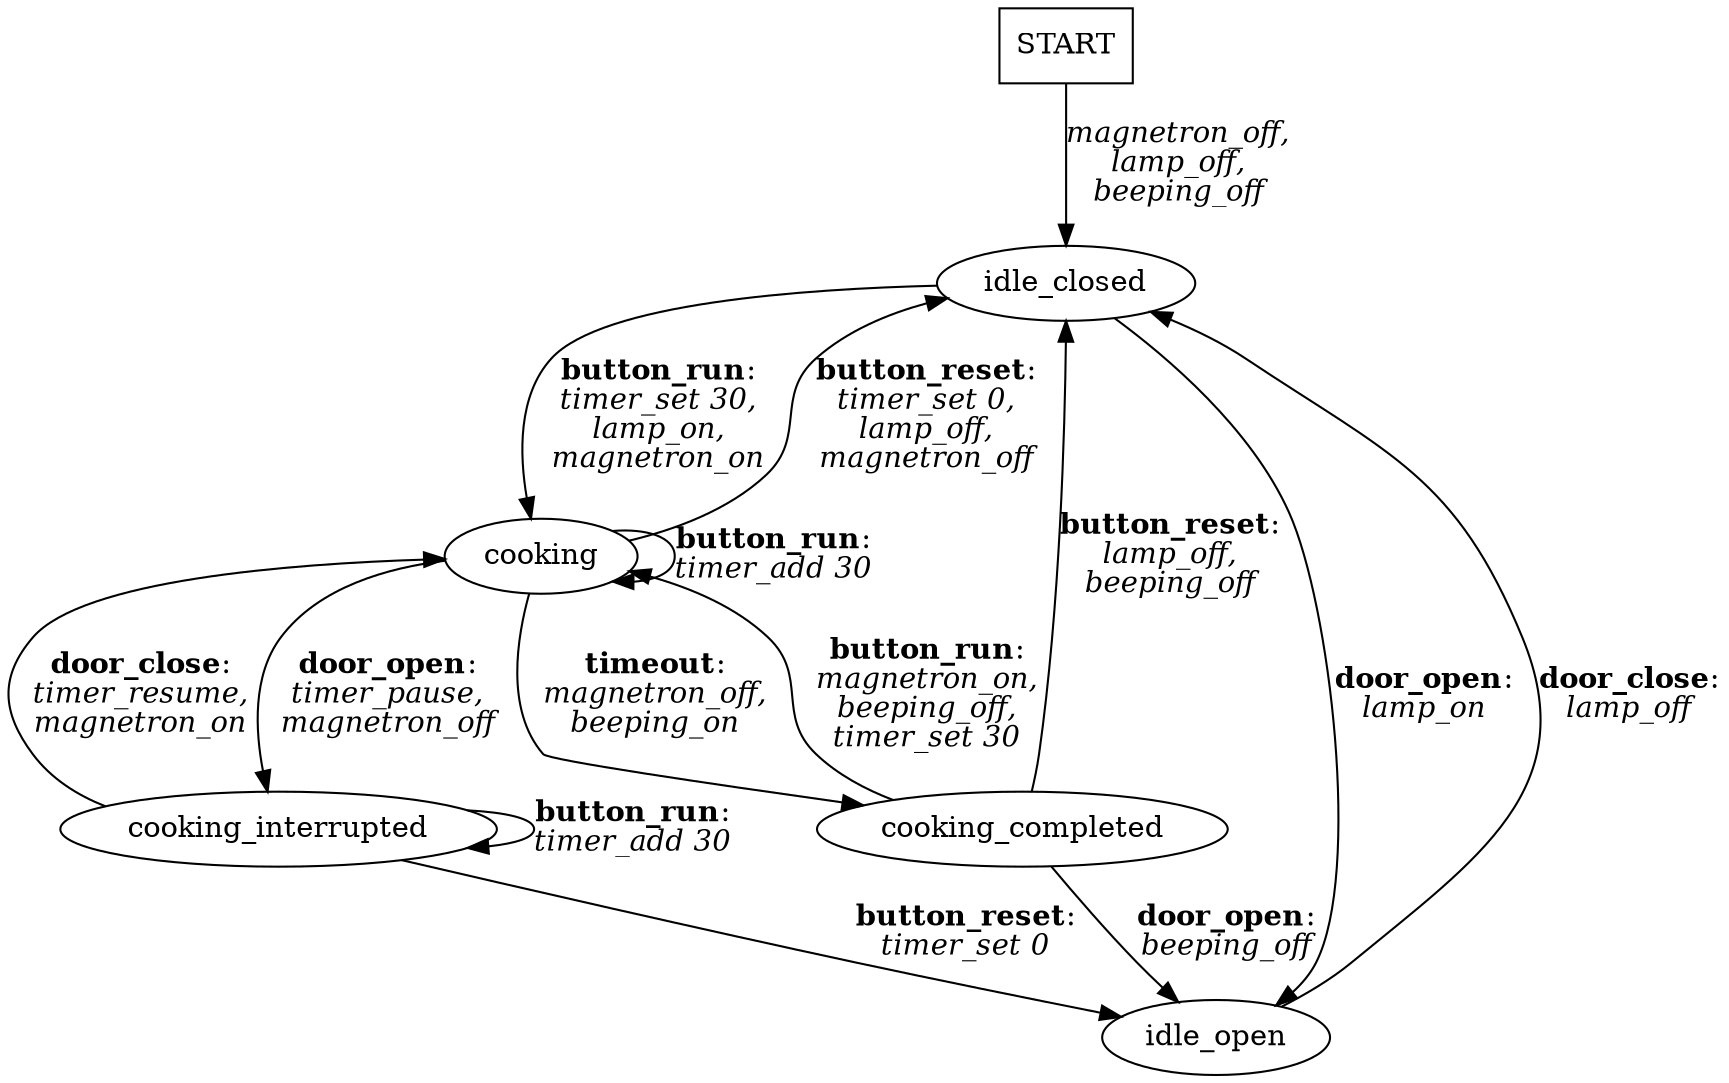 // Microwave FSM
digraph G {
    //nodesep=1 pad=0.5 ranksep=0
	START [shape=invis]
	cooking
	cooking_completed
	idle_open
	cooking_interrupted
	idle_closed
	idle_closed -> idle_open
	    [label=<<b>door_open</b>:<br/><i>lamp_on</i>>]
	idle_closed -> cooking
	    [label=<<b>button_run</b>:<br/><i>timer_set 30,<br/>lamp_on,<br/>magnetron_on</i>>]
	idle_open -> idle_closed
	    [label=<<b>door_close</b>:<br/><i>lamp_off</i>>]
	cooking -> idle_closed
	    [label=<<b>button_reset</b>:<br/><i>timer_set 0,<br/>lamp_off,<br/>magnetron_off</i>>]
	cooking -> cooking
	    [label=<<b>button_run</b>:<br/><i>timer_add 30</i>>]
	cooking -> cooking_interrupted
	    [label=<<b>door_open</b>:<br/><i>timer_pause,<br/>magnetron_off</i>>]
	cooking -> cooking_completed
	    [label=<<b>timeout</b>:<br/><i>magnetron_off,<br/>beeping_on</i>>]
	cooking_interrupted -> cooking
	    [label=<<b>door_close</b>:<br/><i>timer_resume,<br/>magnetron_on</i>>]
	cooking_interrupted -> idle_open
	    [label=<<b>button_reset</b>:<br/><i>timer_set 0</i>>]
	cooking_interrupted -> cooking_interrupted
	    [label=<<b>button_run</b>:<br/><i>timer_add 30</i>>]
	cooking_completed -> idle_open
	    [label=<<b>door_open</b>:<br/><i>beeping_off</i>>]
	cooking_completed -> idle_closed
	    [label=<<b>button_reset</b>:<br/><i>lamp_off,<br/>beeping_off</i>>]
	cooking_completed -> cooking
	    [label=<<b>button_run</b>:<br/><i>magnetron_on,<br/>beeping_off,<br/>timer_set 30</i>>];
	START -> idle_closed
	    [label=<<i>magnetron_off,<br/>lamp_off,<br/>beeping_off</i>>]
}
